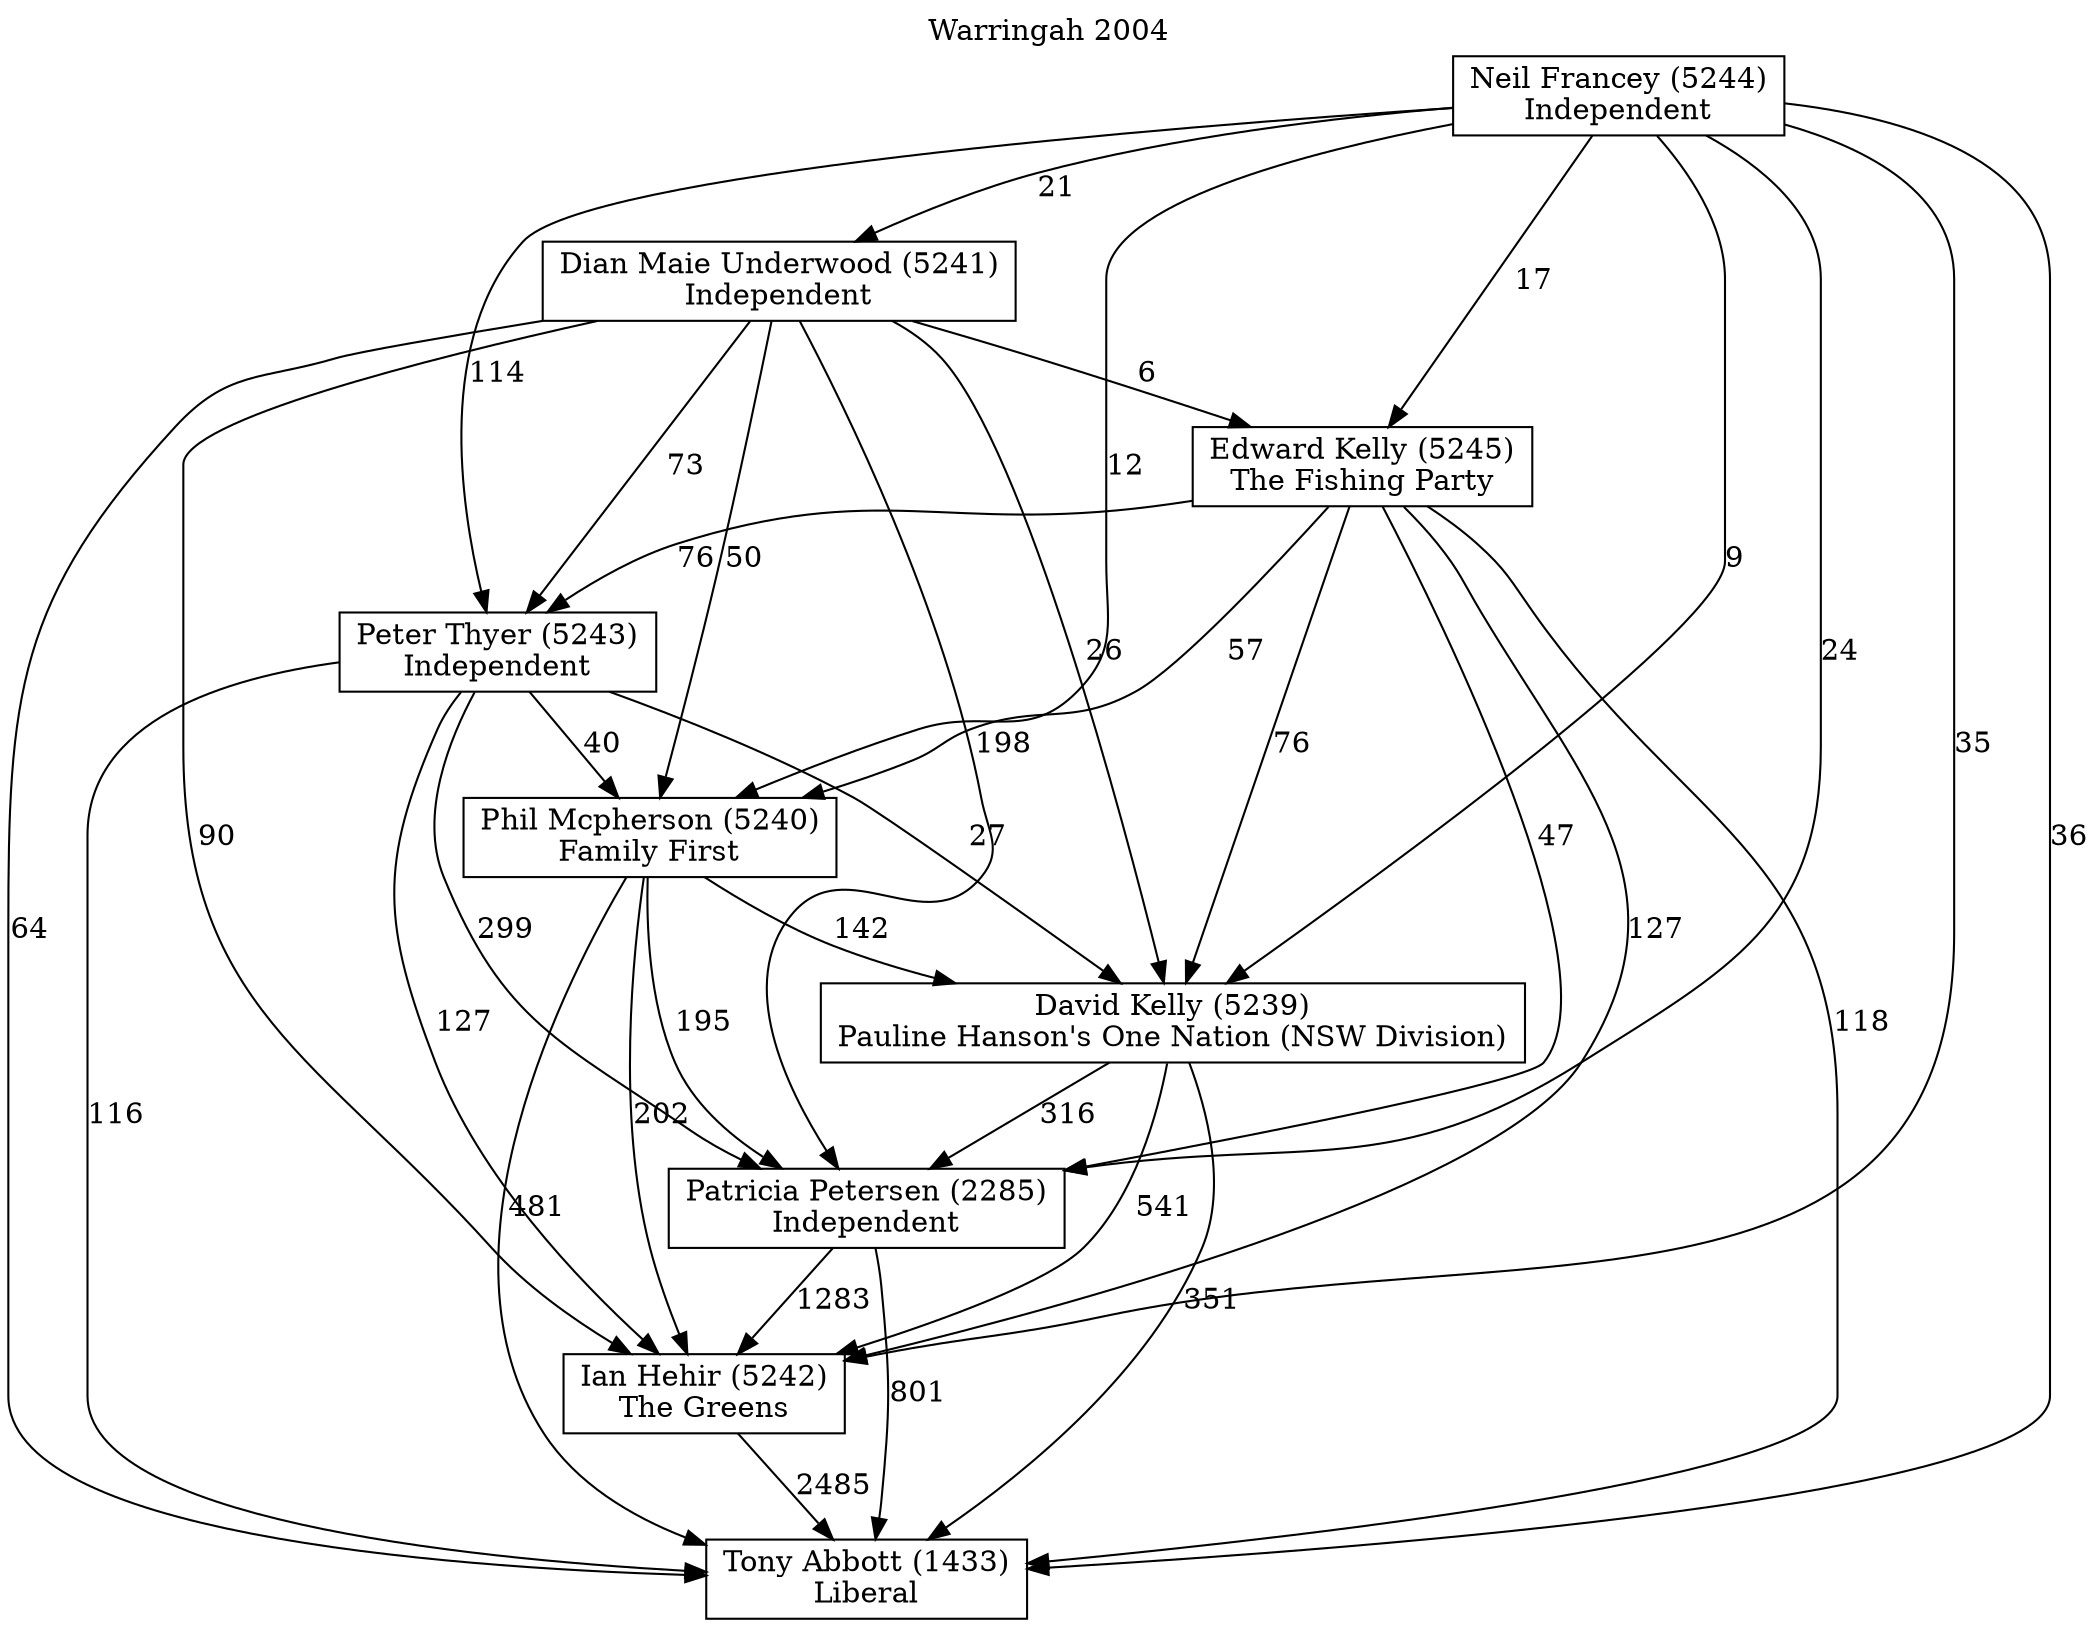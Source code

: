 // House preference flow
digraph "Tony Abbott (1433)_Warringah_2004" {
	graph [label="Warringah 2004" labelloc=t mclimit=10]
	node [shape=box]
	"Tony Abbott (1433)" [label="Tony Abbott (1433)
Liberal"]
	"Ian Hehir (5242)" [label="Ian Hehir (5242)
The Greens"]
	"Patricia Petersen (2285)" [label="Patricia Petersen (2285)
Independent"]
	"David Kelly (5239)" [label="David Kelly (5239)
Pauline Hanson's One Nation (NSW Division)"]
	"Phil Mcpherson (5240)" [label="Phil Mcpherson (5240)
Family First"]
	"Peter Thyer (5243)" [label="Peter Thyer (5243)
Independent"]
	"Edward Kelly (5245)" [label="Edward Kelly (5245)
The Fishing Party"]
	"Dian Maie Underwood (5241)" [label="Dian Maie Underwood (5241)
Independent"]
	"Neil Francey (5244)" [label="Neil Francey (5244)
Independent"]
	"Ian Hehir (5242)" -> "Tony Abbott (1433)" [label=2485]
	"Patricia Petersen (2285)" -> "Ian Hehir (5242)" [label=1283]
	"David Kelly (5239)" -> "Patricia Petersen (2285)" [label=316]
	"Phil Mcpherson (5240)" -> "David Kelly (5239)" [label=142]
	"Peter Thyer (5243)" -> "Phil Mcpherson (5240)" [label=40]
	"Edward Kelly (5245)" -> "Peter Thyer (5243)" [label=76]
	"Dian Maie Underwood (5241)" -> "Edward Kelly (5245)" [label=6]
	"Neil Francey (5244)" -> "Dian Maie Underwood (5241)" [label=21]
	"Patricia Petersen (2285)" -> "Tony Abbott (1433)" [label=801]
	"David Kelly (5239)" -> "Tony Abbott (1433)" [label=351]
	"Phil Mcpherson (5240)" -> "Tony Abbott (1433)" [label=481]
	"Peter Thyer (5243)" -> "Tony Abbott (1433)" [label=116]
	"Edward Kelly (5245)" -> "Tony Abbott (1433)" [label=118]
	"Dian Maie Underwood (5241)" -> "Tony Abbott (1433)" [label=64]
	"Neil Francey (5244)" -> "Tony Abbott (1433)" [label=36]
	"Neil Francey (5244)" -> "Edward Kelly (5245)" [label=17]
	"Dian Maie Underwood (5241)" -> "Peter Thyer (5243)" [label=73]
	"Neil Francey (5244)" -> "Peter Thyer (5243)" [label=114]
	"Edward Kelly (5245)" -> "Phil Mcpherson (5240)" [label=57]
	"Dian Maie Underwood (5241)" -> "Phil Mcpherson (5240)" [label=50]
	"Neil Francey (5244)" -> "Phil Mcpherson (5240)" [label=12]
	"Peter Thyer (5243)" -> "David Kelly (5239)" [label=27]
	"Edward Kelly (5245)" -> "David Kelly (5239)" [label=76]
	"Dian Maie Underwood (5241)" -> "David Kelly (5239)" [label=26]
	"Neil Francey (5244)" -> "David Kelly (5239)" [label=9]
	"Phil Mcpherson (5240)" -> "Patricia Petersen (2285)" [label=195]
	"Peter Thyer (5243)" -> "Patricia Petersen (2285)" [label=299]
	"Edward Kelly (5245)" -> "Patricia Petersen (2285)" [label=47]
	"Dian Maie Underwood (5241)" -> "Patricia Petersen (2285)" [label=198]
	"Neil Francey (5244)" -> "Patricia Petersen (2285)" [label=24]
	"David Kelly (5239)" -> "Ian Hehir (5242)" [label=541]
	"Phil Mcpherson (5240)" -> "Ian Hehir (5242)" [label=202]
	"Peter Thyer (5243)" -> "Ian Hehir (5242)" [label=127]
	"Edward Kelly (5245)" -> "Ian Hehir (5242)" [label=127]
	"Dian Maie Underwood (5241)" -> "Ian Hehir (5242)" [label=90]
	"Neil Francey (5244)" -> "Ian Hehir (5242)" [label=35]
}
